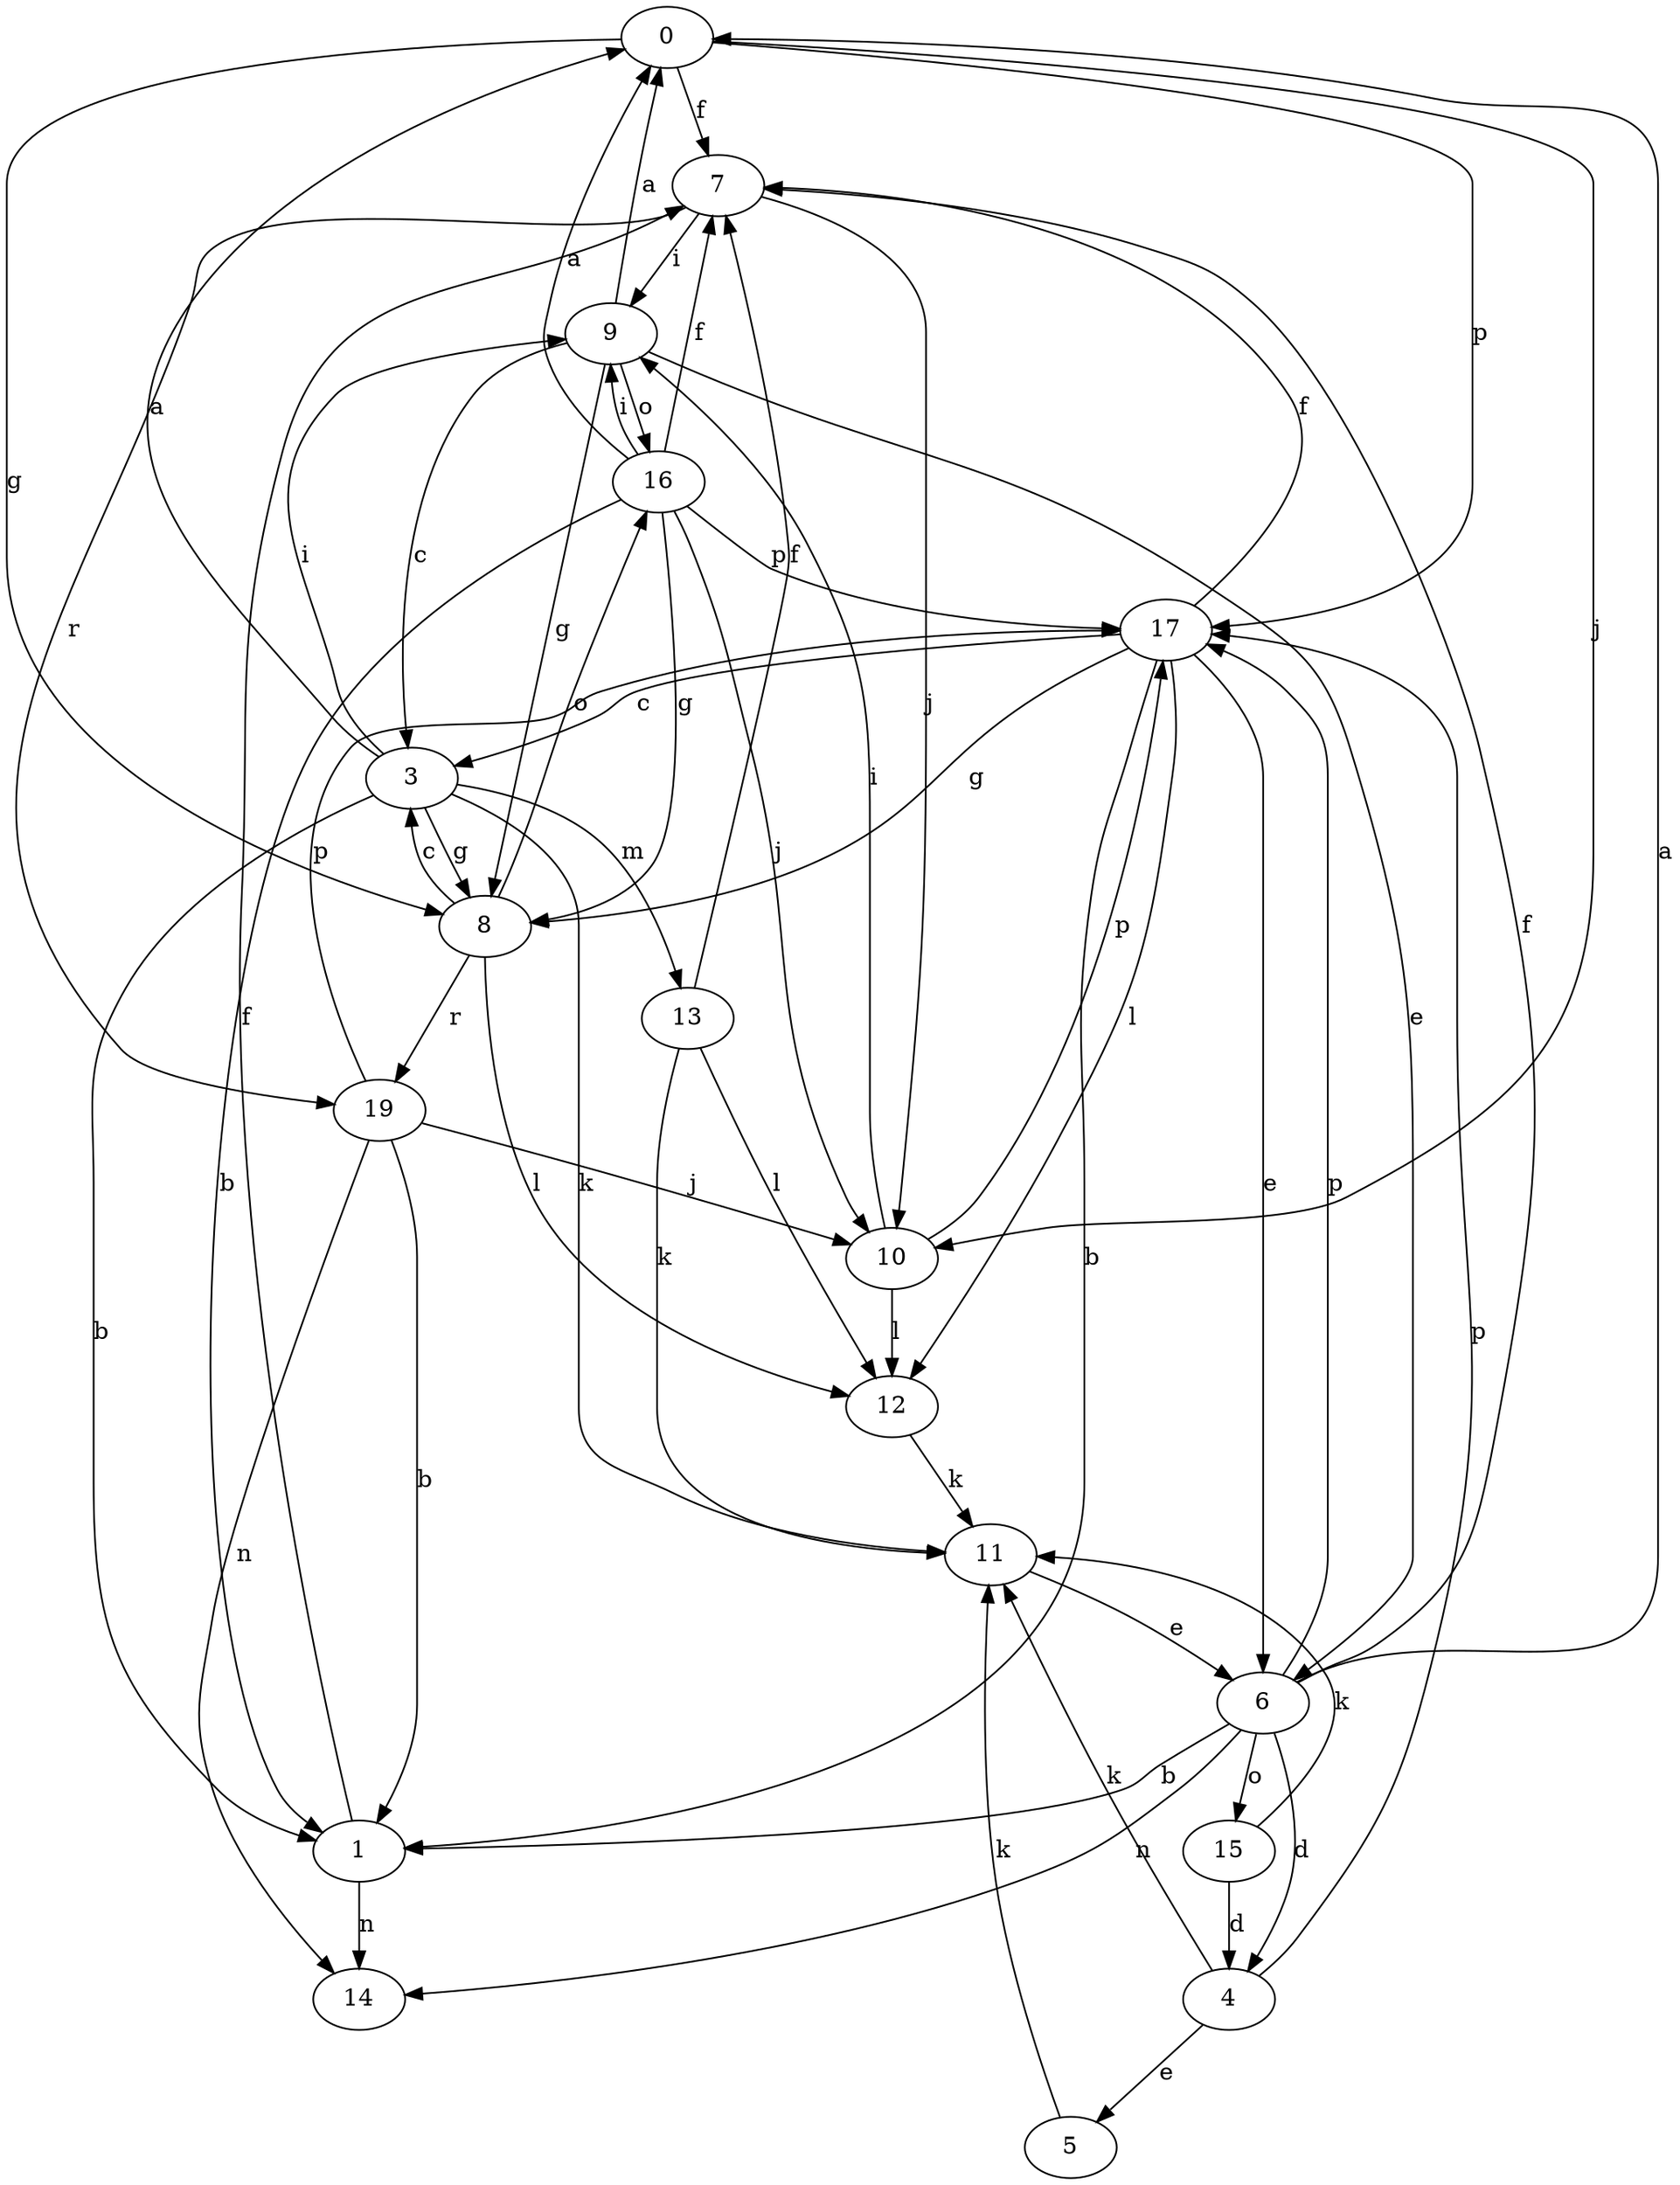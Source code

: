 strict digraph  {
0;
1;
3;
4;
5;
6;
7;
8;
9;
10;
11;
12;
13;
14;
15;
16;
17;
19;
0 -> 7  [label=f];
0 -> 8  [label=g];
0 -> 10  [label=j];
0 -> 17  [label=p];
1 -> 7  [label=f];
1 -> 14  [label=n];
3 -> 0  [label=a];
3 -> 1  [label=b];
3 -> 8  [label=g];
3 -> 9  [label=i];
3 -> 11  [label=k];
3 -> 13  [label=m];
4 -> 5  [label=e];
4 -> 11  [label=k];
4 -> 17  [label=p];
5 -> 11  [label=k];
6 -> 0  [label=a];
6 -> 1  [label=b];
6 -> 4  [label=d];
6 -> 7  [label=f];
6 -> 14  [label=n];
6 -> 15  [label=o];
6 -> 17  [label=p];
7 -> 9  [label=i];
7 -> 10  [label=j];
7 -> 19  [label=r];
8 -> 3  [label=c];
8 -> 12  [label=l];
8 -> 16  [label=o];
8 -> 19  [label=r];
9 -> 0  [label=a];
9 -> 3  [label=c];
9 -> 6  [label=e];
9 -> 8  [label=g];
9 -> 16  [label=o];
10 -> 9  [label=i];
10 -> 12  [label=l];
10 -> 17  [label=p];
11 -> 6  [label=e];
12 -> 11  [label=k];
13 -> 7  [label=f];
13 -> 11  [label=k];
13 -> 12  [label=l];
15 -> 4  [label=d];
15 -> 11  [label=k];
16 -> 0  [label=a];
16 -> 1  [label=b];
16 -> 7  [label=f];
16 -> 8  [label=g];
16 -> 9  [label=i];
16 -> 10  [label=j];
16 -> 17  [label=p];
17 -> 1  [label=b];
17 -> 3  [label=c];
17 -> 6  [label=e];
17 -> 7  [label=f];
17 -> 8  [label=g];
17 -> 12  [label=l];
19 -> 1  [label=b];
19 -> 10  [label=j];
19 -> 14  [label=n];
19 -> 17  [label=p];
}
